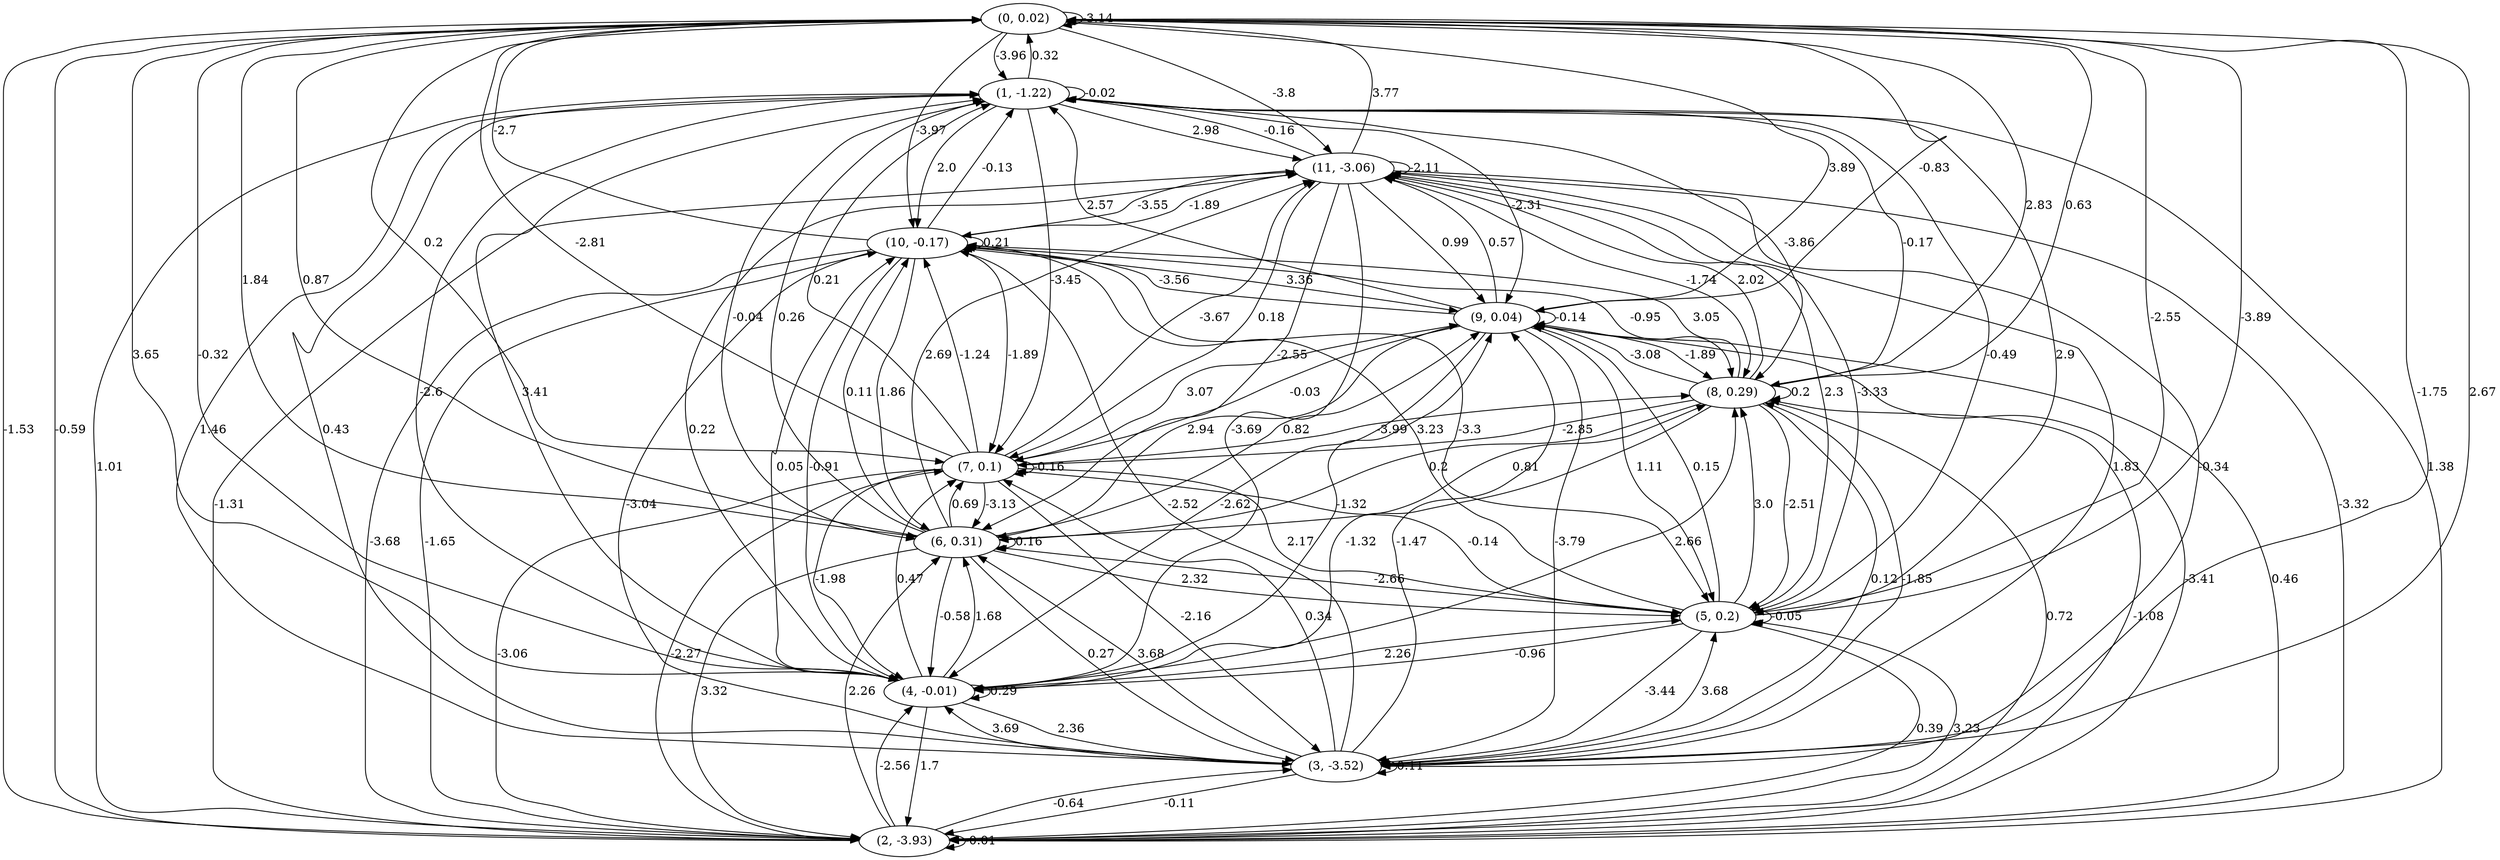 digraph {
    0 [ label = "(0, 0.02)" ]
    1 [ label = "(1, -1.22)" ]
    2 [ label = "(2, -3.93)" ]
    3 [ label = "(3, -3.52)" ]
    4 [ label = "(4, -0.01)" ]
    5 [ label = "(5, 0.2)" ]
    6 [ label = "(6, 0.31)" ]
    7 [ label = "(7, 0.1)" ]
    8 [ label = "(8, 0.29)" ]
    9 [ label = "(9, 0.04)" ]
    10 [ label = "(10, -0.17)" ]
    11 [ label = "(11, -3.06)" ]
    0 -> 0 [ label = "-3.14" ]
    1 -> 1 [ label = "-0.02" ]
    2 -> 2 [ label = "-0.01" ]
    3 -> 3 [ label = "0.11" ]
    4 -> 4 [ label = "0.29" ]
    5 -> 5 [ label = "-0.05" ]
    6 -> 6 [ label = "0.16" ]
    7 -> 7 [ label = "-0.16" ]
    8 -> 8 [ label = "0.2" ]
    9 -> 9 [ label = "-0.14" ]
    10 -> 10 [ label = "0.21" ]
    11 -> 11 [ label = "-2.11" ]
    1 -> 0 [ label = "0.32" ]
    2 -> 0 [ label = "-0.59" ]
    3 -> 0 [ label = "2.67" ]
    4 -> 0 [ label = "-0.32" ]
    5 -> 0 [ label = "-3.89" ]
    6 -> 0 [ label = "0.87" ]
    7 -> 0 [ label = "-2.81" ]
    8 -> 0 [ label = "0.63" ]
    9 -> 0 [ label = "-0.83" ]
    10 -> 0 [ label = "-2.7" ]
    11 -> 0 [ label = "3.77" ]
    0 -> 1 [ label = "-3.96" ]
    2 -> 1 [ label = "1.01" ]
    3 -> 1 [ label = "0.43" ]
    4 -> 1 [ label = "3.41" ]
    5 -> 1 [ label = "2.9" ]
    6 -> 1 [ label = "0.26" ]
    7 -> 1 [ label = "0.21" ]
    8 -> 1 [ label = "-0.17" ]
    9 -> 1 [ label = "2.57" ]
    10 -> 1 [ label = "-0.13" ]
    11 -> 1 [ label = "-0.16" ]
    0 -> 2 [ label = "-1.53" ]
    1 -> 2 [ label = "1.38" ]
    3 -> 2 [ label = "-0.11" ]
    4 -> 2 [ label = "1.7" ]
    5 -> 2 [ label = "0.39" ]
    6 -> 2 [ label = "3.32" ]
    7 -> 2 [ label = "-3.06" ]
    8 -> 2 [ label = "0.72" ]
    9 -> 2 [ label = "-3.41" ]
    10 -> 2 [ label = "-3.68" ]
    11 -> 2 [ label = "-3.32" ]
    0 -> 3 [ label = "-1.75" ]
    1 -> 3 [ label = "1.46" ]
    2 -> 3 [ label = "-0.64" ]
    4 -> 3 [ label = "2.36" ]
    5 -> 3 [ label = "-3.44" ]
    6 -> 3 [ label = "0.27" ]
    7 -> 3 [ label = "-2.16" ]
    8 -> 3 [ label = "0.12" ]
    9 -> 3 [ label = "-3.79" ]
    10 -> 3 [ label = "-3.04" ]
    11 -> 3 [ label = "-0.34" ]
    0 -> 4 [ label = "3.65" ]
    1 -> 4 [ label = "-2.6" ]
    2 -> 4 [ label = "-2.56" ]
    3 -> 4 [ label = "3.69" ]
    5 -> 4 [ label = "-0.96" ]
    6 -> 4 [ label = "-0.58" ]
    7 -> 4 [ label = "-1.98" ]
    8 -> 4 [ label = "-1.32" ]
    9 -> 4 [ label = "-2.62" ]
    10 -> 4 [ label = "-0.91" ]
    11 -> 4 [ label = "-3.69" ]
    0 -> 5 [ label = "-2.55" ]
    1 -> 5 [ label = "-0.49" ]
    2 -> 5 [ label = "3.23" ]
    3 -> 5 [ label = "3.68" ]
    4 -> 5 [ label = "2.26" ]
    6 -> 5 [ label = "2.32" ]
    7 -> 5 [ label = "2.17" ]
    8 -> 5 [ label = "-2.51" ]
    9 -> 5 [ label = "1.11" ]
    10 -> 5 [ label = "-3.3" ]
    11 -> 5 [ label = "2.3" ]
    0 -> 6 [ label = "1.84" ]
    1 -> 6 [ label = "-0.04" ]
    2 -> 6 [ label = "2.26" ]
    3 -> 6 [ label = "3.68" ]
    4 -> 6 [ label = "1.68" ]
    5 -> 6 [ label = "-2.66" ]
    7 -> 6 [ label = "-3.13" ]
    8 -> 6 [ label = "0.2" ]
    9 -> 6 [ label = "2.94" ]
    10 -> 6 [ label = "1.86" ]
    11 -> 6 [ label = "-2.55" ]
    0 -> 7 [ label = "0.2" ]
    1 -> 7 [ label = "-3.45" ]
    2 -> 7 [ label = "-2.27" ]
    3 -> 7 [ label = "0.34" ]
    4 -> 7 [ label = "0.47" ]
    5 -> 7 [ label = "-0.14" ]
    6 -> 7 [ label = "0.69" ]
    8 -> 7 [ label = "-2.85" ]
    9 -> 7 [ label = "-0.03" ]
    10 -> 7 [ label = "-1.89" ]
    11 -> 7 [ label = "0.18" ]
    0 -> 8 [ label = "2.83" ]
    1 -> 8 [ label = "-3.86" ]
    2 -> 8 [ label = "-1.08" ]
    3 -> 8 [ label = "-1.85" ]
    4 -> 8 [ label = "2.66" ]
    5 -> 8 [ label = "3.0" ]
    6 -> 8 [ label = "0.81" ]
    7 -> 8 [ label = "-3.99" ]
    9 -> 8 [ label = "-1.89" ]
    10 -> 8 [ label = "-0.95" ]
    11 -> 8 [ label = "-1.74" ]
    0 -> 9 [ label = "3.89" ]
    1 -> 9 [ label = "-2.31" ]
    2 -> 9 [ label = "0.46" ]
    3 -> 9 [ label = "-1.47" ]
    4 -> 9 [ label = "-1.32" ]
    5 -> 9 [ label = "0.15" ]
    6 -> 9 [ label = "0.82" ]
    7 -> 9 [ label = "3.07" ]
    8 -> 9 [ label = "-3.08" ]
    10 -> 9 [ label = "3.36" ]
    11 -> 9 [ label = "0.99" ]
    0 -> 10 [ label = "-3.97" ]
    1 -> 10 [ label = "2.0" ]
    2 -> 10 [ label = "-1.65" ]
    3 -> 10 [ label = "-2.52" ]
    4 -> 10 [ label = "0.05" ]
    5 -> 10 [ label = "3.23" ]
    6 -> 10 [ label = "0.11" ]
    7 -> 10 [ label = "-1.24" ]
    8 -> 10 [ label = "3.05" ]
    9 -> 10 [ label = "-3.56" ]
    11 -> 10 [ label = "-3.55" ]
    0 -> 11 [ label = "-3.8" ]
    1 -> 11 [ label = "2.98" ]
    2 -> 11 [ label = "-1.31" ]
    3 -> 11 [ label = "1.83" ]
    4 -> 11 [ label = "0.22" ]
    5 -> 11 [ label = "-3.33" ]
    6 -> 11 [ label = "2.69" ]
    7 -> 11 [ label = "-3.67" ]
    8 -> 11 [ label = "2.02" ]
    9 -> 11 [ label = "0.57" ]
    10 -> 11 [ label = "-1.89" ]
}

